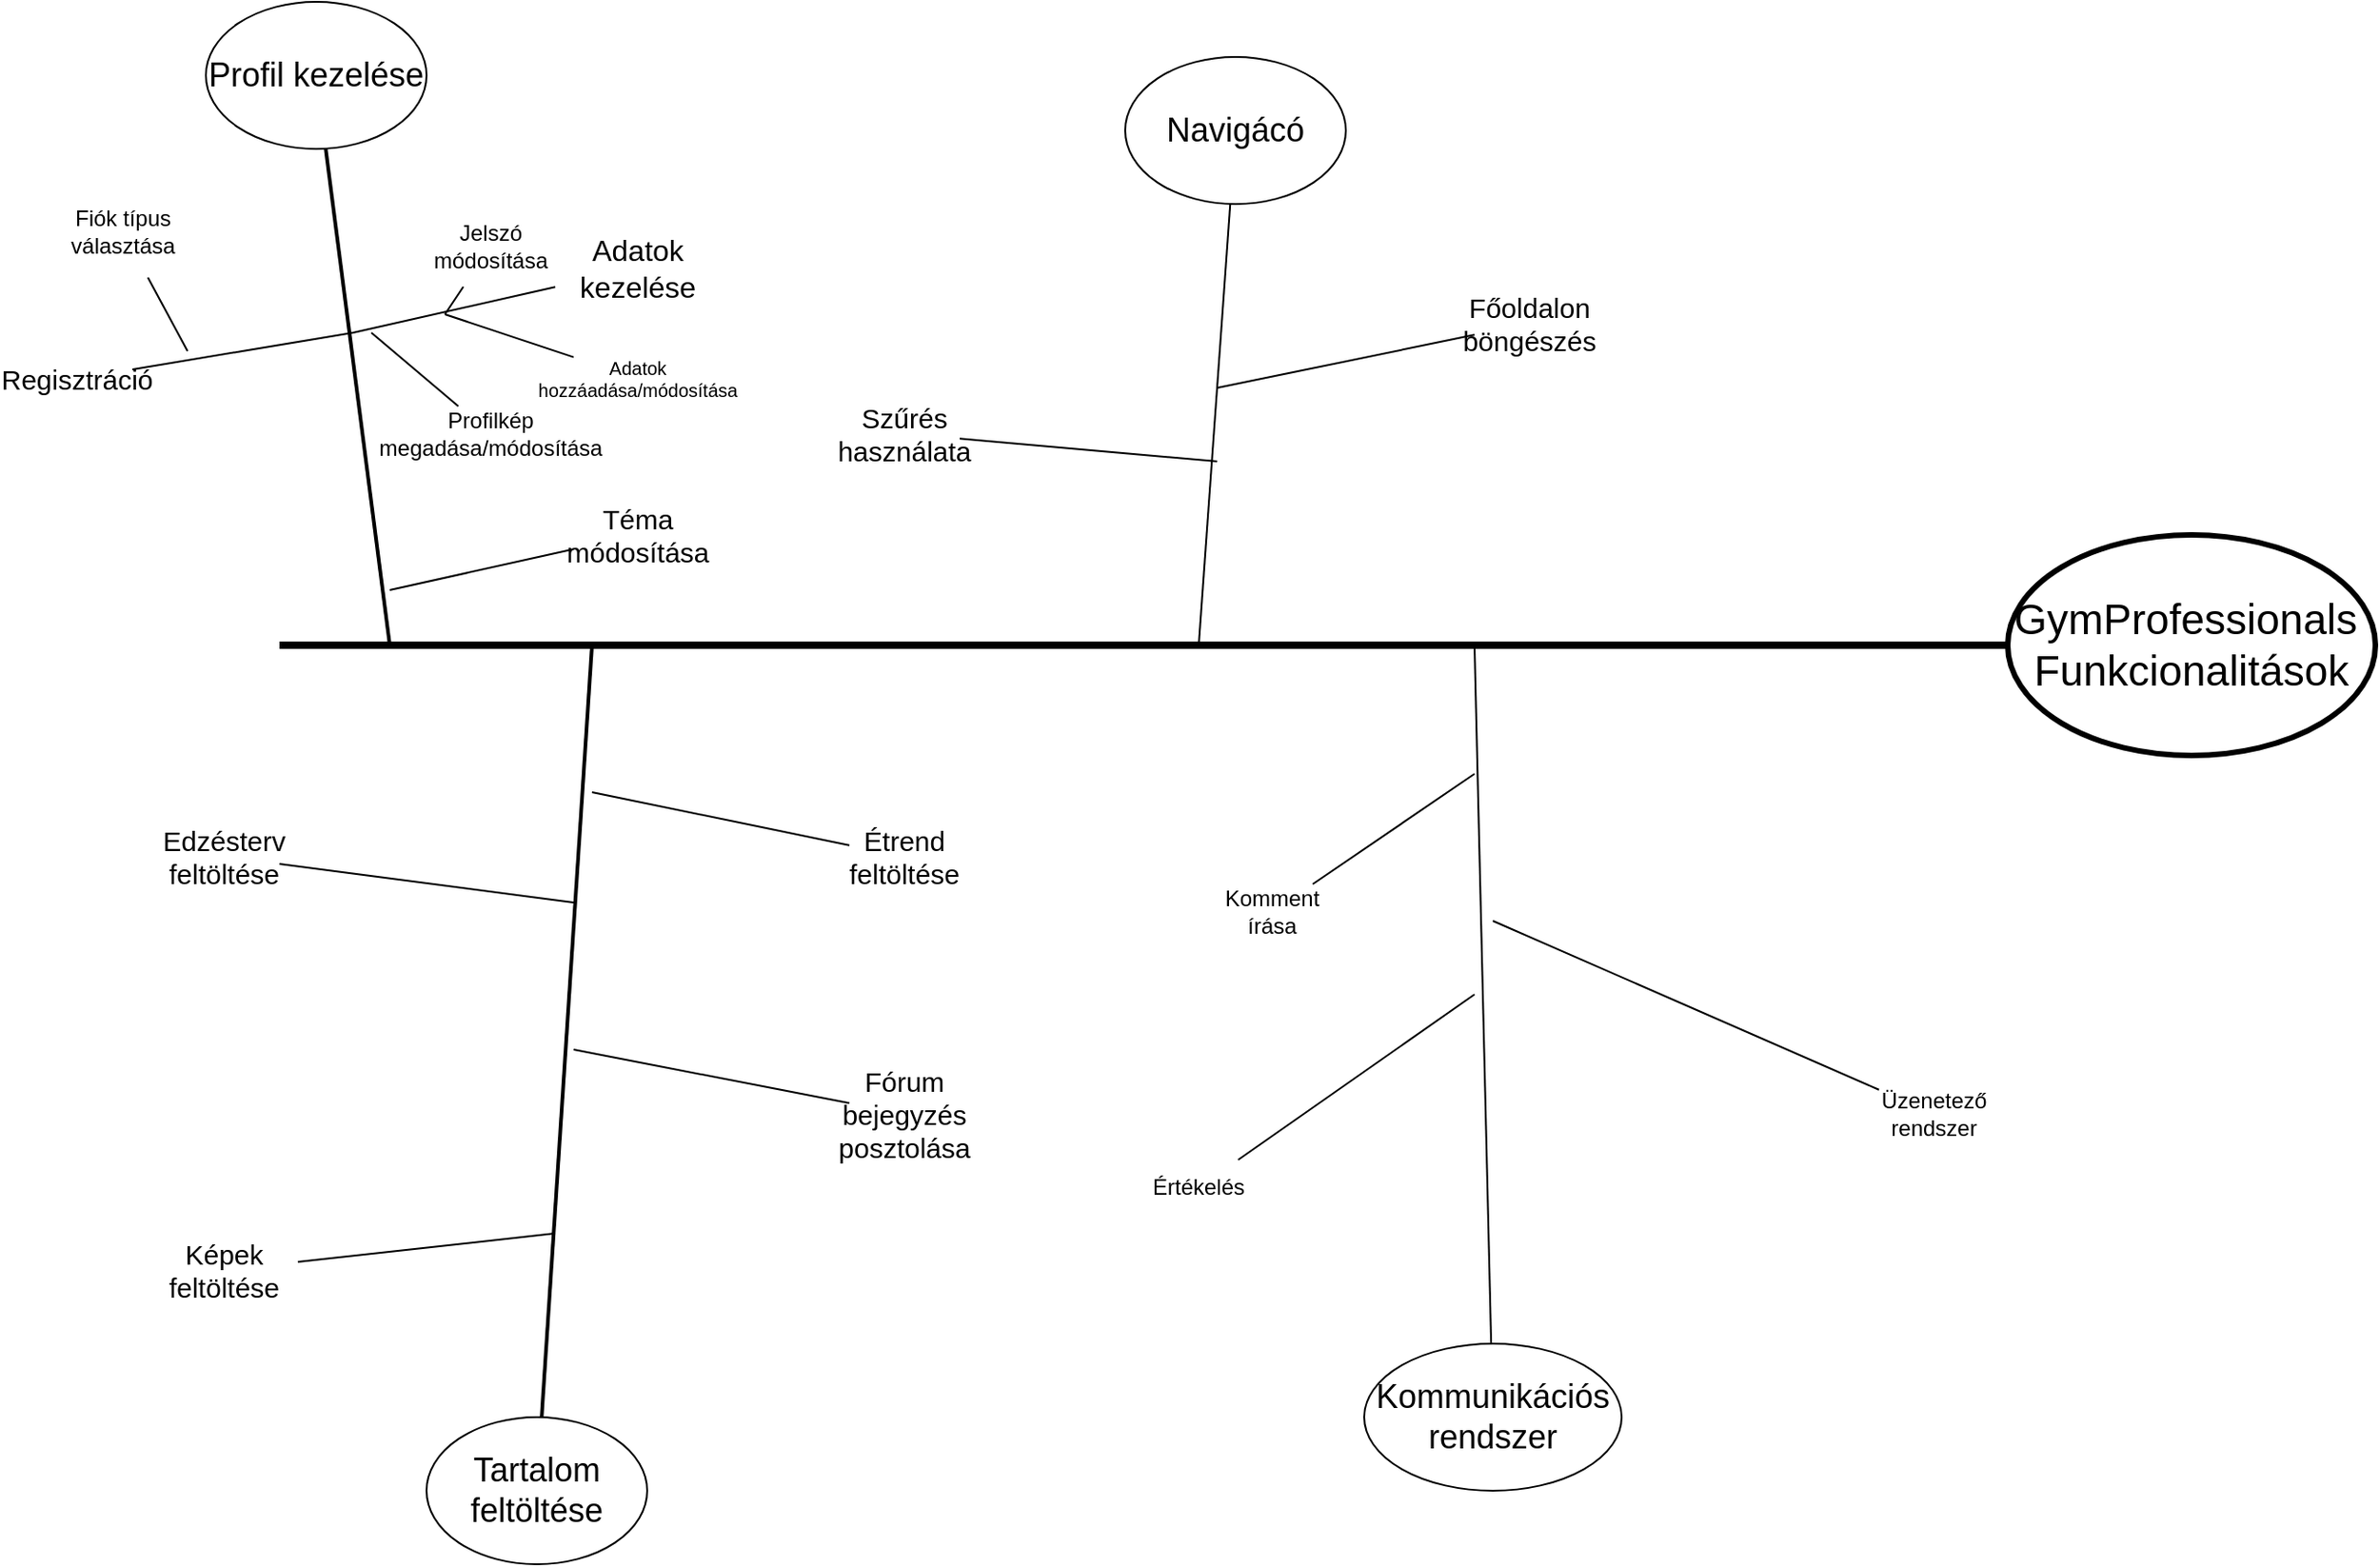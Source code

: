 <mxfile version="20.4.0" type="device"><diagram id="fOikftYq6KpEimcql56_" name="1 oldal"><mxGraphModel dx="543" dy="340" grid="1" gridSize="10" guides="1" tooltips="1" connect="1" arrows="1" fold="1" page="1" pageScale="1" pageWidth="1654" pageHeight="1169" math="0" shadow="0"><root><mxCell id="0"/><mxCell id="1" parent="0"/><mxCell id="Zf4dr-ZroX1mqPuSrhrQ-2" value="GymProfessionals&amp;nbsp;&lt;br style=&quot;font-size: 23px;&quot;&gt;Funkcionalitások" style="ellipse;whiteSpace=wrap;html=1;strokeWidth=3;fontSize=23;" parent="1" vertex="1"><mxGeometry x="1260" y="480" width="200" height="120" as="geometry"/></mxCell><mxCell id="Zf4dr-ZroX1mqPuSrhrQ-14" style="rounded=0;orthogonalLoop=1;jettySize=auto;html=1;strokeWidth=2;fontSize=14;startSize=6;endArrow=none;endFill=0;" parent="1" source="Zf4dr-ZroX1mqPuSrhrQ-9" edge="1"><mxGeometry relative="1" as="geometry"><mxPoint x="380" y="540" as="targetPoint"/></mxGeometry></mxCell><mxCell id="Zf4dr-ZroX1mqPuSrhrQ-9" value="Profil kezelése" style="ellipse;whiteSpace=wrap;html=1;fontSize=18;" parent="1" vertex="1"><mxGeometry x="280" y="190" width="120" height="80" as="geometry"/></mxCell><mxCell id="Zf4dr-ZroX1mqPuSrhrQ-10" value="" style="endArrow=none;html=1;rounded=0;entryX=0;entryY=0.5;entryDx=0;entryDy=0;fontSize=14;startSize=6;strokeWidth=4;" parent="1" target="Zf4dr-ZroX1mqPuSrhrQ-2" edge="1"><mxGeometry width="50" height="50" relative="1" as="geometry"><mxPoint x="320" y="540" as="sourcePoint"/><mxPoint x="1190" y="540" as="targetPoint"/><Array as="points"><mxPoint x="1260" y="540"/></Array></mxGeometry></mxCell><mxCell id="Zf4dr-ZroX1mqPuSrhrQ-15" value="" style="endArrow=none;html=1;rounded=0;strokeWidth=1;fontSize=14;startSize=6;" parent="1" target="Zf4dr-ZroX1mqPuSrhrQ-16" edge="1"><mxGeometry width="50" height="50" relative="1" as="geometry"><mxPoint x="360" y="370" as="sourcePoint"/><mxPoint x="470" y="260" as="targetPoint"/></mxGeometry></mxCell><mxCell id="Zf4dr-ZroX1mqPuSrhrQ-16" value="Adatok kezelése" style="text;html=1;strokeColor=none;fillColor=none;align=center;verticalAlign=middle;whiteSpace=wrap;rounded=0;strokeWidth=3;fontSize=16;" parent="1" vertex="1"><mxGeometry x="470" y="310" width="90" height="50" as="geometry"/></mxCell><mxCell id="Zf4dr-ZroX1mqPuSrhrQ-17" value="" style="endArrow=none;html=1;rounded=0;strokeWidth=1;fontSize=15;startSize=6;" parent="1" target="Zf4dr-ZroX1mqPuSrhrQ-18" edge="1"><mxGeometry width="50" height="50" relative="1" as="geometry"><mxPoint x="410" y="360" as="sourcePoint"/><mxPoint x="500" y="400" as="targetPoint"/></mxGeometry></mxCell><mxCell id="Zf4dr-ZroX1mqPuSrhrQ-18" value="Jelszó módosítása" style="text;html=1;strokeColor=none;fillColor=none;align=center;verticalAlign=middle;whiteSpace=wrap;rounded=0;strokeWidth=3;fontSize=12;" parent="1" vertex="1"><mxGeometry x="390" y="300" width="90" height="45" as="geometry"/></mxCell><mxCell id="Zf4dr-ZroX1mqPuSrhrQ-20" value="" style="endArrow=none;html=1;rounded=0;strokeWidth=1;fontSize=14;startSize=6;" parent="1" target="Zf4dr-ZroX1mqPuSrhrQ-34" edge="1"><mxGeometry width="50" height="50" relative="1" as="geometry"><mxPoint x="410" y="360" as="sourcePoint"/><mxPoint x="423.333" y="340" as="targetPoint"/></mxGeometry></mxCell><mxCell id="Zf4dr-ZroX1mqPuSrhrQ-21" value="" style="endArrow=none;html=1;rounded=0;strokeWidth=1;fontSize=14;startSize=6;" parent="1" target="Zf4dr-ZroX1mqPuSrhrQ-35" edge="1"><mxGeometry width="50" height="50" relative="1" as="geometry"><mxPoint x="380" y="510" as="sourcePoint"/><mxPoint x="470" y="470" as="targetPoint"/></mxGeometry></mxCell><mxCell id="Zf4dr-ZroX1mqPuSrhrQ-24" value="" style="endArrow=none;html=1;rounded=0;strokeWidth=1;fontSize=14;startSize=6;" parent="1" target="Zf4dr-ZroX1mqPuSrhrQ-26" edge="1"><mxGeometry width="50" height="50" relative="1" as="geometry"><mxPoint x="360" y="370" as="sourcePoint"/><mxPoint x="250" y="400" as="targetPoint"/><Array as="points"><mxPoint x="300" y="380"/></Array></mxGeometry></mxCell><mxCell id="Zf4dr-ZroX1mqPuSrhrQ-26" value="Regisztráció" style="text;html=1;strokeColor=none;fillColor=none;align=center;verticalAlign=middle;whiteSpace=wrap;rounded=0;strokeWidth=3;fontSize=15;" parent="1" vertex="1"><mxGeometry x="180" y="380" width="60" height="30" as="geometry"/></mxCell><mxCell id="Zf4dr-ZroX1mqPuSrhrQ-28" value="" style="endArrow=none;html=1;rounded=0;strokeWidth=1;fontSize=15;startSize=6;" parent="1" source="Zf4dr-ZroX1mqPuSrhrQ-29" edge="1"><mxGeometry width="50" height="50" relative="1" as="geometry"><mxPoint x="250" y="330" as="sourcePoint"/><mxPoint x="270" y="380" as="targetPoint"/></mxGeometry></mxCell><mxCell id="Zf4dr-ZroX1mqPuSrhrQ-29" value="Fiók típus választása" style="text;html=1;strokeColor=none;fillColor=none;align=center;verticalAlign=middle;whiteSpace=wrap;rounded=0;strokeWidth=3;fontSize=12;" parent="1" vertex="1"><mxGeometry x="190" y="290" width="90" height="50" as="geometry"/></mxCell><mxCell id="Zf4dr-ZroX1mqPuSrhrQ-34" value="Adatok hozzáadása/módosítása" style="text;html=1;strokeColor=none;fillColor=none;align=center;verticalAlign=middle;whiteSpace=wrap;rounded=0;strokeWidth=3;fontSize=10;" parent="1" vertex="1"><mxGeometry x="480" y="380" width="70" height="30" as="geometry"/></mxCell><mxCell id="Zf4dr-ZroX1mqPuSrhrQ-35" value="Téma módosítása" style="text;html=1;strokeColor=none;fillColor=none;align=center;verticalAlign=middle;whiteSpace=wrap;rounded=0;strokeWidth=3;fontSize=15;" parent="1" vertex="1"><mxGeometry x="480" y="460" width="70" height="40" as="geometry"/></mxCell><mxCell id="Zf4dr-ZroX1mqPuSrhrQ-36" style="edgeStyle=none;rounded=0;orthogonalLoop=1;jettySize=auto;html=1;exitX=0;exitY=0.75;exitDx=0;exitDy=0;strokeWidth=1;fontSize=15;endArrow=none;endFill=0;startSize=6;" parent="1" source="Zf4dr-ZroX1mqPuSrhrQ-35" target="Zf4dr-ZroX1mqPuSrhrQ-35" edge="1"><mxGeometry relative="1" as="geometry"/></mxCell><mxCell id="Zf4dr-ZroX1mqPuSrhrQ-37" value="Tartalom feltöltése" style="ellipse;whiteSpace=wrap;html=1;strokeWidth=1;fontSize=18;" parent="1" vertex="1"><mxGeometry x="400" y="960" width="120" height="80" as="geometry"/></mxCell><mxCell id="Zf4dr-ZroX1mqPuSrhrQ-38" value="" style="endArrow=none;html=1;rounded=0;strokeWidth=2;fontSize=15;startSize=6;" parent="1" source="Zf4dr-ZroX1mqPuSrhrQ-37" edge="1"><mxGeometry width="50" height="50" relative="1" as="geometry"><mxPoint x="450" y="770" as="sourcePoint"/><mxPoint x="490" y="540" as="targetPoint"/></mxGeometry></mxCell><mxCell id="Zf4dr-ZroX1mqPuSrhrQ-39" value="" style="endArrow=none;html=1;rounded=0;strokeWidth=1;fontSize=15;startSize=6;" parent="1" target="Zf4dr-ZroX1mqPuSrhrQ-41" edge="1"><mxGeometry width="50" height="50" relative="1" as="geometry"><mxPoint x="490" y="620" as="sourcePoint"/><mxPoint x="586.272" y="652.195" as="targetPoint"/></mxGeometry></mxCell><mxCell id="Zf4dr-ZroX1mqPuSrhrQ-41" value="Étrend feltöltése" style="text;html=1;strokeColor=none;fillColor=none;align=center;verticalAlign=middle;whiteSpace=wrap;rounded=0;strokeWidth=1;fontSize=15;" parent="1" vertex="1"><mxGeometry x="630" y="640" width="60" height="30" as="geometry"/></mxCell><mxCell id="Zf4dr-ZroX1mqPuSrhrQ-42" value="" style="endArrow=none;html=1;rounded=0;strokeWidth=1;fontSize=15;startSize=6;" parent="1" source="Zf4dr-ZroX1mqPuSrhrQ-45" edge="1"><mxGeometry width="50" height="50" relative="1" as="geometry"><mxPoint x="350" y="660" as="sourcePoint"/><mxPoint x="480" y="680" as="targetPoint"/></mxGeometry></mxCell><mxCell id="Zf4dr-ZroX1mqPuSrhrQ-43" value="" style="endArrow=none;html=1;rounded=0;strokeWidth=1;fontSize=15;startSize=6;" parent="1" target="Zf4dr-ZroX1mqPuSrhrQ-46" edge="1"><mxGeometry width="50" height="50" relative="1" as="geometry"><mxPoint x="480" y="760" as="sourcePoint"/><mxPoint x="610" y="780" as="targetPoint"/></mxGeometry></mxCell><mxCell id="Zf4dr-ZroX1mqPuSrhrQ-44" value="" style="endArrow=none;html=1;rounded=0;strokeWidth=1;fontSize=15;startSize=6;" parent="1" source="Zf4dr-ZroX1mqPuSrhrQ-49" edge="1"><mxGeometry width="50" height="50" relative="1" as="geometry"><mxPoint x="330" y="880" as="sourcePoint"/><mxPoint x="470" y="860" as="targetPoint"/></mxGeometry></mxCell><mxCell id="Zf4dr-ZroX1mqPuSrhrQ-45" value="Edzésterv feltöltése" style="text;html=1;strokeColor=none;fillColor=none;align=center;verticalAlign=middle;whiteSpace=wrap;rounded=0;strokeWidth=1;fontSize=15;" parent="1" vertex="1"><mxGeometry x="260" y="640" width="60" height="30" as="geometry"/></mxCell><mxCell id="Zf4dr-ZroX1mqPuSrhrQ-46" value="Fórum bejegyzés posztolása" style="text;html=1;strokeColor=none;fillColor=none;align=center;verticalAlign=middle;whiteSpace=wrap;rounded=0;strokeWidth=1;fontSize=15;" parent="1" vertex="1"><mxGeometry x="630" y="780" width="60" height="30" as="geometry"/></mxCell><mxCell id="Zf4dr-ZroX1mqPuSrhrQ-47" value="" style="endArrow=none;html=1;rounded=0;strokeWidth=1;fontSize=15;startSize=6;" parent="1" target="Zf4dr-ZroX1mqPuSrhrQ-48" edge="1"><mxGeometry width="50" height="50" relative="1" as="geometry"><mxPoint x="370" y="370" as="sourcePoint"/><mxPoint x="380" y="420" as="targetPoint"/></mxGeometry></mxCell><mxCell id="Zf4dr-ZroX1mqPuSrhrQ-48" value="Profilkép megadása/módosítása" style="text;html=1;strokeColor=none;fillColor=none;align=center;verticalAlign=middle;whiteSpace=wrap;rounded=0;strokeWidth=1;fontSize=12;" parent="1" vertex="1"><mxGeometry x="405" y="410" width="60" height="30" as="geometry"/></mxCell><mxCell id="Zf4dr-ZroX1mqPuSrhrQ-49" value="Képek feltöltése" style="text;html=1;strokeColor=none;fillColor=none;align=center;verticalAlign=middle;whiteSpace=wrap;rounded=0;strokeWidth=1;fontSize=15;" parent="1" vertex="1"><mxGeometry x="250" y="860" width="80" height="40" as="geometry"/></mxCell><mxCell id="Zf4dr-ZroX1mqPuSrhrQ-50" value="" style="endArrow=none;html=1;rounded=0;strokeWidth=1;fontSize=15;startSize=6;" parent="1" target="Zf4dr-ZroX1mqPuSrhrQ-51" edge="1"><mxGeometry width="50" height="50" relative="1" as="geometry"><mxPoint x="820" y="540" as="sourcePoint"/><mxPoint x="830" y="280" as="targetPoint"/></mxGeometry></mxCell><mxCell id="Zf4dr-ZroX1mqPuSrhrQ-51" value="Navigácó" style="ellipse;whiteSpace=wrap;html=1;strokeWidth=1;fontSize=18;" parent="1" vertex="1"><mxGeometry x="780" y="220" width="120" height="80" as="geometry"/></mxCell><mxCell id="Zf4dr-ZroX1mqPuSrhrQ-52" value="" style="endArrow=none;html=1;rounded=0;strokeWidth=1;fontSize=18;startSize=6;" parent="1" target="Zf4dr-ZroX1mqPuSrhrQ-53" edge="1"><mxGeometry width="50" height="50" relative="1" as="geometry"><mxPoint x="830" y="400" as="sourcePoint"/><mxPoint x="950" y="410" as="targetPoint"/></mxGeometry></mxCell><mxCell id="Zf4dr-ZroX1mqPuSrhrQ-53" value="Főoldalon böngészés" style="text;html=1;strokeColor=none;fillColor=none;align=center;verticalAlign=middle;whiteSpace=wrap;rounded=0;strokeWidth=1;fontSize=15;" parent="1" vertex="1"><mxGeometry x="970" y="350" width="60" height="30" as="geometry"/></mxCell><mxCell id="Zf4dr-ZroX1mqPuSrhrQ-54" value="" style="endArrow=none;html=1;rounded=0;strokeWidth=1;fontSize=18;startSize=6;" parent="1" target="Zf4dr-ZroX1mqPuSrhrQ-55" edge="1"><mxGeometry width="50" height="50" relative="1" as="geometry"><mxPoint x="830" y="440" as="sourcePoint"/><mxPoint x="730" y="380" as="targetPoint"/></mxGeometry></mxCell><mxCell id="Zf4dr-ZroX1mqPuSrhrQ-55" value="Szűrés használata" style="text;html=1;strokeColor=none;fillColor=none;align=center;verticalAlign=middle;whiteSpace=wrap;rounded=0;strokeWidth=1;fontSize=15;" parent="1" vertex="1"><mxGeometry x="630" y="410" width="60" height="30" as="geometry"/></mxCell><mxCell id="Zf4dr-ZroX1mqPuSrhrQ-56" value="Kommunikációs rendszer" style="ellipse;whiteSpace=wrap;html=1;strokeWidth=1;fontSize=18;" parent="1" vertex="1"><mxGeometry x="910" y="920" width="140" height="80" as="geometry"/></mxCell><mxCell id="Zf4dr-ZroX1mqPuSrhrQ-57" value="" style="endArrow=none;html=1;rounded=0;strokeWidth=1;fontSize=15;startSize=6;" parent="1" source="Zf4dr-ZroX1mqPuSrhrQ-56" edge="1"><mxGeometry width="50" height="50" relative="1" as="geometry"><mxPoint x="880" y="630" as="sourcePoint"/><mxPoint x="970" y="540" as="targetPoint"/></mxGeometry></mxCell><mxCell id="6IeBmDVxJRcn0AztJB-N-2" value="" style="endArrow=none;html=1;rounded=0;" parent="1" target="6IeBmDVxJRcn0AztJB-N-3" edge="1"><mxGeometry width="50" height="50" relative="1" as="geometry"><mxPoint x="970" y="610" as="sourcePoint"/><mxPoint x="880" y="680" as="targetPoint"/></mxGeometry></mxCell><mxCell id="6IeBmDVxJRcn0AztJB-N-3" value="Komment&lt;br&gt;írása" style="text;html=1;strokeColor=none;fillColor=none;align=center;verticalAlign=middle;whiteSpace=wrap;rounded=0;" parent="1" vertex="1"><mxGeometry x="830" y="670" width="60" height="30" as="geometry"/></mxCell><mxCell id="6IeBmDVxJRcn0AztJB-N-4" value="" style="endArrow=none;html=1;rounded=0;" parent="1" target="6IeBmDVxJRcn0AztJB-N-5" edge="1"><mxGeometry width="50" height="50" relative="1" as="geometry"><mxPoint x="970" y="730" as="sourcePoint"/><mxPoint x="980" y="740" as="targetPoint"/></mxGeometry></mxCell><mxCell id="6IeBmDVxJRcn0AztJB-N-5" value="Értékelés" style="text;html=1;strokeColor=none;fillColor=none;align=center;verticalAlign=middle;whiteSpace=wrap;rounded=0;" parent="1" vertex="1"><mxGeometry x="790" y="820" width="60" height="30" as="geometry"/></mxCell><mxCell id="6IeBmDVxJRcn0AztJB-N-6" value="" style="endArrow=none;html=1;rounded=0;" parent="1" target="6IeBmDVxJRcn0AztJB-N-7" edge="1"><mxGeometry width="50" height="50" relative="1" as="geometry"><mxPoint x="980" y="690" as="sourcePoint"/><mxPoint x="980" y="880" as="targetPoint"/></mxGeometry></mxCell><mxCell id="6IeBmDVxJRcn0AztJB-N-7" value="Üzenetező rendszer" style="text;html=1;strokeColor=none;fillColor=none;align=center;verticalAlign=middle;whiteSpace=wrap;rounded=0;" parent="1" vertex="1"><mxGeometry x="1190" y="780" width="60" height="30" as="geometry"/></mxCell></root></mxGraphModel></diagram></mxfile>